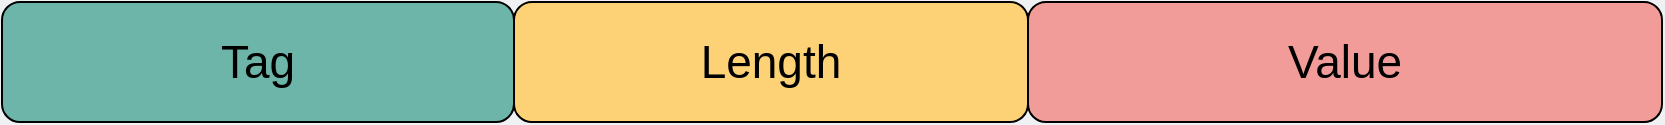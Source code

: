 <mxfile version="22.1.11" type="github">
  <diagram id="9fnjXT7nlAm7Ix4f8WDv" name="Page-1">
    <mxGraphModel dx="1306" dy="762" grid="0" gridSize="10" guides="1" tooltips="1" connect="1" arrows="1" fold="1" page="1" pageScale="1" pageWidth="500" pageHeight="200" background="#EFF1F3" math="0" shadow="0">
      <root>
        <mxCell id="0" />
        <mxCell id="1" parent="0" />
        <mxCell id="-xf_uFu9KCXf6jcXoVjT-15" value="&lt;font style=&quot;font-size: 23px;&quot;&gt;Value&lt;/font&gt;" style="rounded=1;whiteSpace=wrap;html=1;fontSize=23;fillColor=#F19C99;" parent="1" vertex="1">
          <mxGeometry x="633" y="70" width="317" height="60" as="geometry" />
        </mxCell>
        <mxCell id="QUlrv-4_Xu6kGZL0T_s7-1" value="Tag" style="rounded=1;whiteSpace=wrap;html=1;fontSize=23;fillColor=#6DB5A8;" parent="1" vertex="1">
          <mxGeometry x="120" y="70" width="256" height="60" as="geometry" />
        </mxCell>
        <mxCell id="QUlrv-4_Xu6kGZL0T_s7-28" value="Length" style="rounded=1;whiteSpace=wrap;html=1;fontSize=23;fillColor=#FDD276;" parent="1" vertex="1">
          <mxGeometry x="376" y="70" width="257" height="60" as="geometry" />
        </mxCell>
      </root>
    </mxGraphModel>
  </diagram>
</mxfile>
